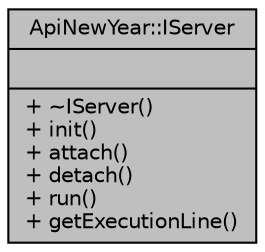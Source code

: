 digraph "ApiNewYear::IServer"
{
  edge [fontname="Helvetica",fontsize="10",labelfontname="Helvetica",labelfontsize="10"];
  node [fontname="Helvetica",fontsize="10",shape=record];
  Node1 [label="{ApiNewYear::IServer\n||+ ~IServer()\l+ init()\l+ attach()\l+ detach()\l+ run()\l+ getExecutionLine()\l}",height=0.2,width=0.4,color="black", fillcolor="grey75", style="filled", fontcolor="black"];
}
